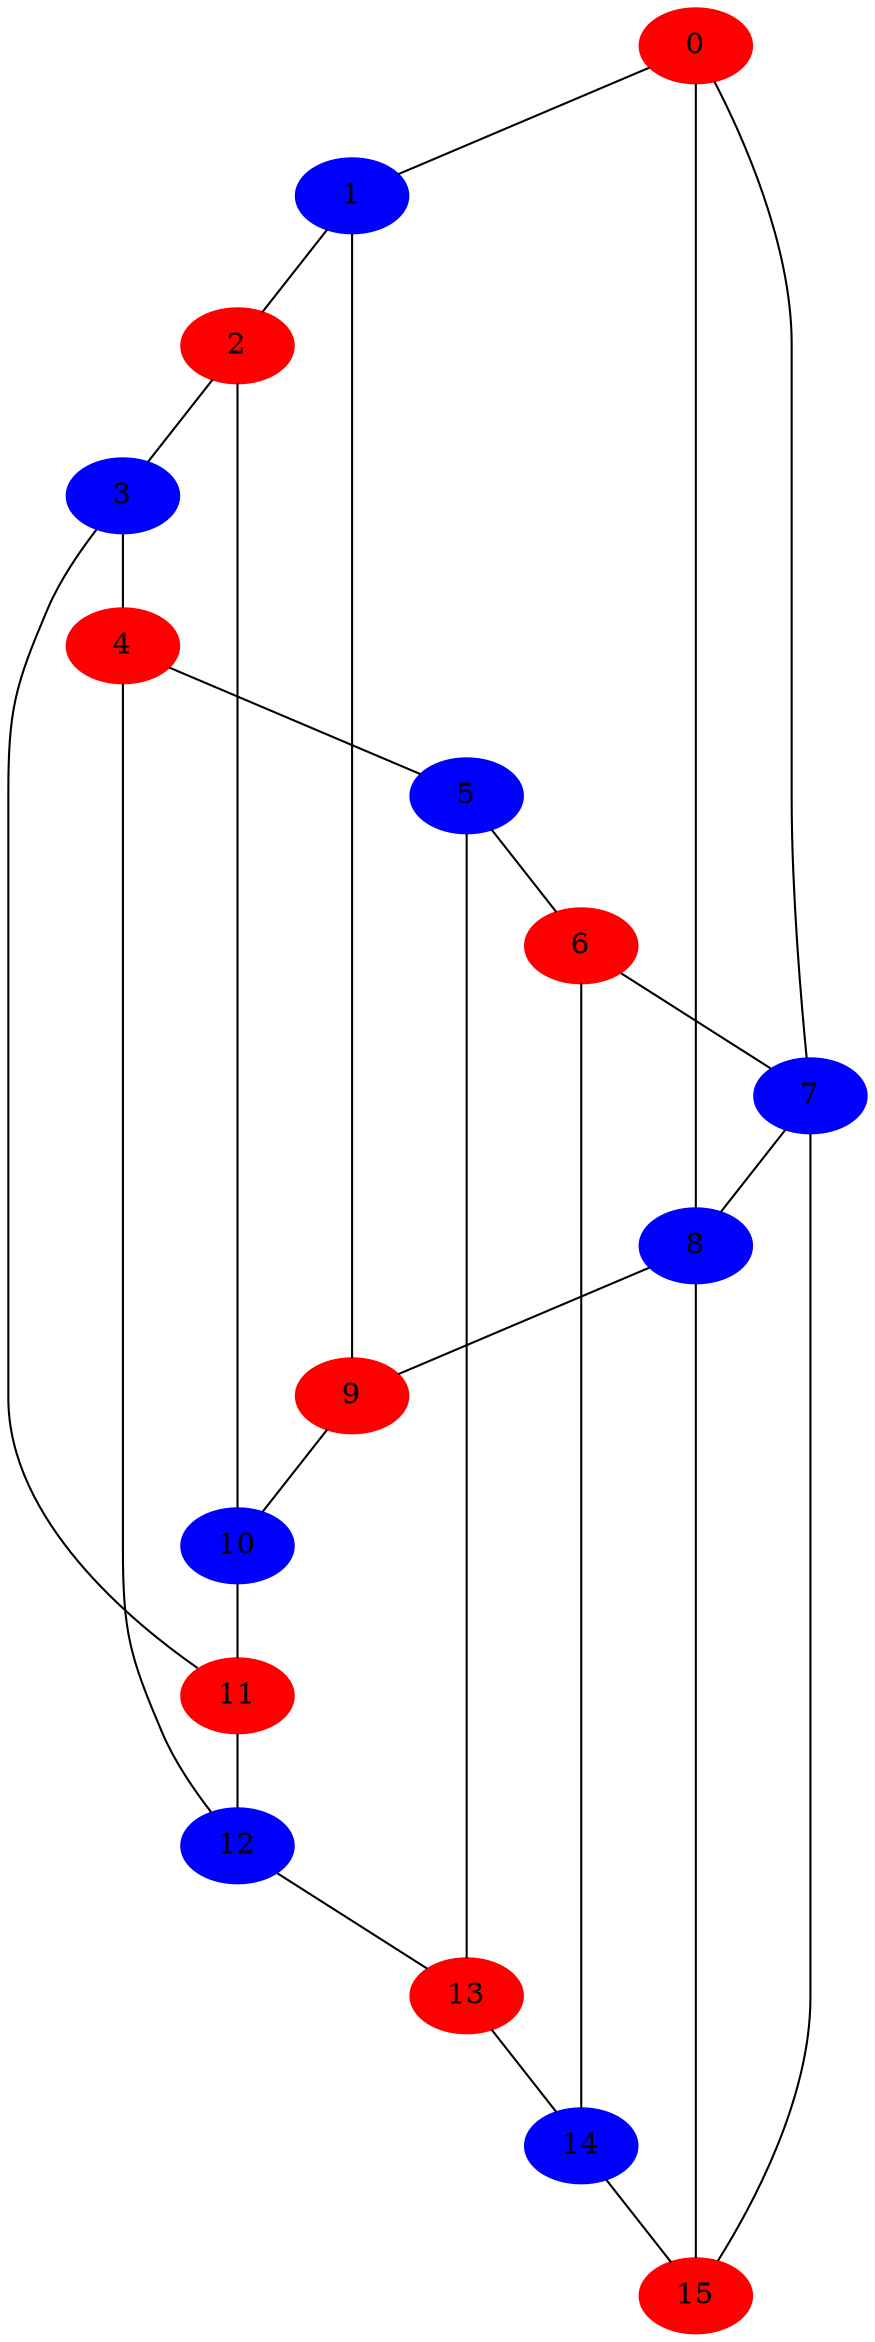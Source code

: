 graph planar1
 { 
0 -- 1 ;
0 -- 7 ;
0 -- 8 ;
0 [color=red , style=filled]
1 -- 2 ;
1 -- 9 ;
1 [color=blue , style=filled]
2 -- 3 ;
2 -- 10 ;
2 [color=red , style=filled]
3 -- 4 ;
3 -- 11 ;
3 [color=blue , style=filled]
4 -- 5 ;
4 -- 12 ;
4 [color=red , style=filled]
5 -- 6 ;
5 -- 13 ;
5 [color=blue , style=filled]
6 -- 7 ;
6 -- 14 ;
6 [color=red , style=filled]
7 -- 8 ;
7 -- 15 ;
7 [color=blue , style=filled]
8 -- 9 ;
8 -- 15 ;
8 [color=blue , style=filled]
9 -- 10 ;
9 [color=red , style=filled]
10 -- 11 ;
10 [color=blue , style=filled]
11 -- 12 ;
11 [color=red , style=filled]
12 -- 13 ;
12 [color=blue , style=filled]
13 -- 14 ;
13 [color=red , style=filled]
14 -- 15 ;
14 [color=blue , style=filled]
15 [color=red , style=filled]

}